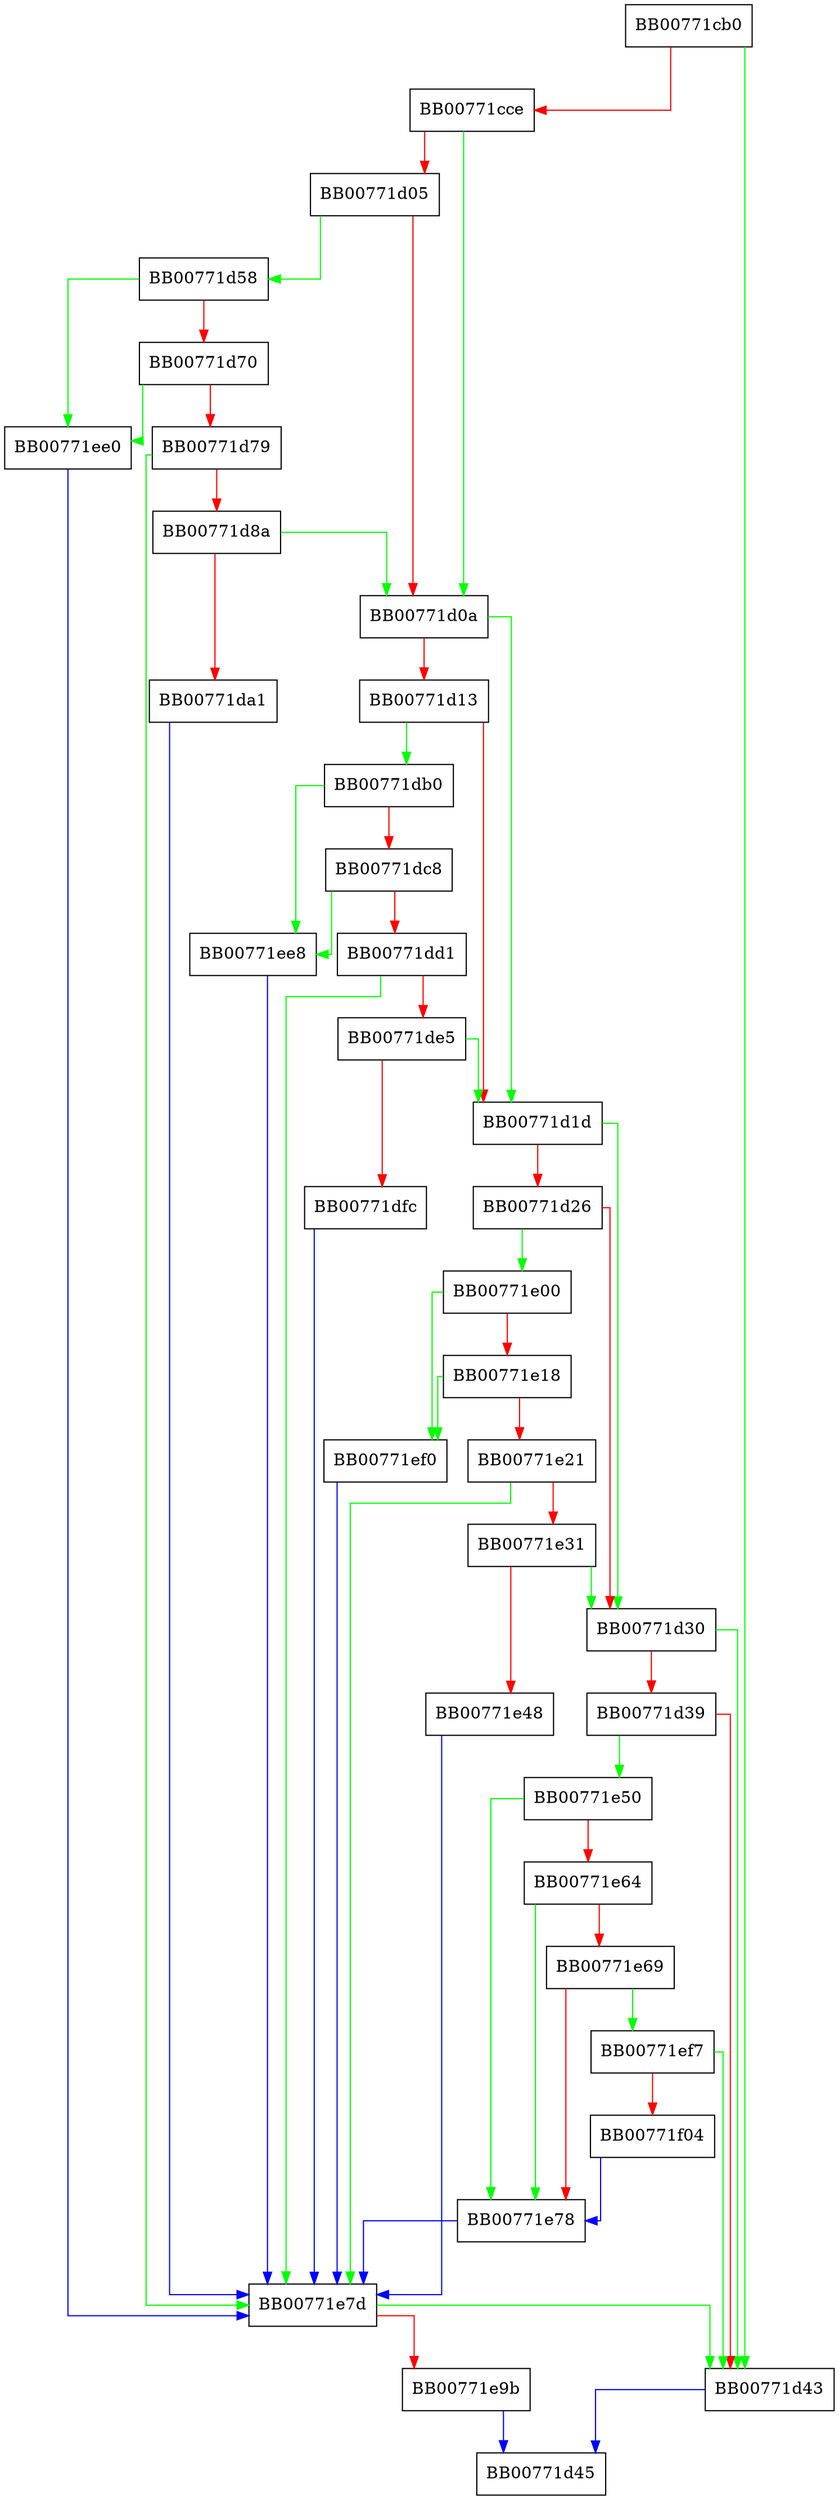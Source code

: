 digraph ossl_ht_delete {
  node [shape="box"];
  graph [splines=ortho];
  BB00771cb0 -> BB00771d43 [color="green"];
  BB00771cb0 -> BB00771cce [color="red"];
  BB00771cce -> BB00771d0a [color="green"];
  BB00771cce -> BB00771d05 [color="red"];
  BB00771d05 -> BB00771d58 [color="green"];
  BB00771d05 -> BB00771d0a [color="red"];
  BB00771d0a -> BB00771d1d [color="green"];
  BB00771d0a -> BB00771d13 [color="red"];
  BB00771d13 -> BB00771db0 [color="green"];
  BB00771d13 -> BB00771d1d [color="red"];
  BB00771d1d -> BB00771d30 [color="green"];
  BB00771d1d -> BB00771d26 [color="red"];
  BB00771d26 -> BB00771e00 [color="green"];
  BB00771d26 -> BB00771d30 [color="red"];
  BB00771d30 -> BB00771d43 [color="green"];
  BB00771d30 -> BB00771d39 [color="red"];
  BB00771d39 -> BB00771e50 [color="green"];
  BB00771d39 -> BB00771d43 [color="red"];
  BB00771d43 -> BB00771d45 [color="blue"];
  BB00771d58 -> BB00771ee0 [color="green"];
  BB00771d58 -> BB00771d70 [color="red"];
  BB00771d70 -> BB00771ee0 [color="green"];
  BB00771d70 -> BB00771d79 [color="red"];
  BB00771d79 -> BB00771e7d [color="green"];
  BB00771d79 -> BB00771d8a [color="red"];
  BB00771d8a -> BB00771d0a [color="green"];
  BB00771d8a -> BB00771da1 [color="red"];
  BB00771da1 -> BB00771e7d [color="blue"];
  BB00771db0 -> BB00771ee8 [color="green"];
  BB00771db0 -> BB00771dc8 [color="red"];
  BB00771dc8 -> BB00771ee8 [color="green"];
  BB00771dc8 -> BB00771dd1 [color="red"];
  BB00771dd1 -> BB00771e7d [color="green"];
  BB00771dd1 -> BB00771de5 [color="red"];
  BB00771de5 -> BB00771d1d [color="green"];
  BB00771de5 -> BB00771dfc [color="red"];
  BB00771dfc -> BB00771e7d [color="blue"];
  BB00771e00 -> BB00771ef0 [color="green"];
  BB00771e00 -> BB00771e18 [color="red"];
  BB00771e18 -> BB00771ef0 [color="green"];
  BB00771e18 -> BB00771e21 [color="red"];
  BB00771e21 -> BB00771e7d [color="green"];
  BB00771e21 -> BB00771e31 [color="red"];
  BB00771e31 -> BB00771d30 [color="green"];
  BB00771e31 -> BB00771e48 [color="red"];
  BB00771e48 -> BB00771e7d [color="blue"];
  BB00771e50 -> BB00771e78 [color="green"];
  BB00771e50 -> BB00771e64 [color="red"];
  BB00771e64 -> BB00771e78 [color="green"];
  BB00771e64 -> BB00771e69 [color="red"];
  BB00771e69 -> BB00771ef7 [color="green"];
  BB00771e69 -> BB00771e78 [color="red"];
  BB00771e78 -> BB00771e7d [color="blue"];
  BB00771e7d -> BB00771d43 [color="green"];
  BB00771e7d -> BB00771e9b [color="red"];
  BB00771e9b -> BB00771d45 [color="blue"];
  BB00771ee0 -> BB00771e7d [color="blue"];
  BB00771ee8 -> BB00771e7d [color="blue"];
  BB00771ef0 -> BB00771e7d [color="blue"];
  BB00771ef7 -> BB00771d43 [color="green"];
  BB00771ef7 -> BB00771f04 [color="red"];
  BB00771f04 -> BB00771e78 [color="blue"];
}